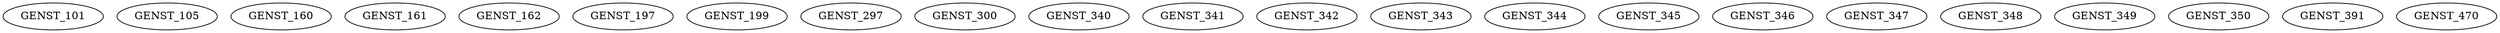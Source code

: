 digraph G {
    GENST_101;
    GENST_105;
    GENST_160;
    GENST_161;
    GENST_162;
    GENST_197;
    GENST_199;
    GENST_297;
    GENST_300;
    GENST_340;
    GENST_341;
    GENST_342;
    GENST_343;
    GENST_344;
    GENST_345;
    GENST_346;
    GENST_347;
    GENST_348;
    GENST_349;
    GENST_350;
    GENST_391;
    GENST_470;
}

